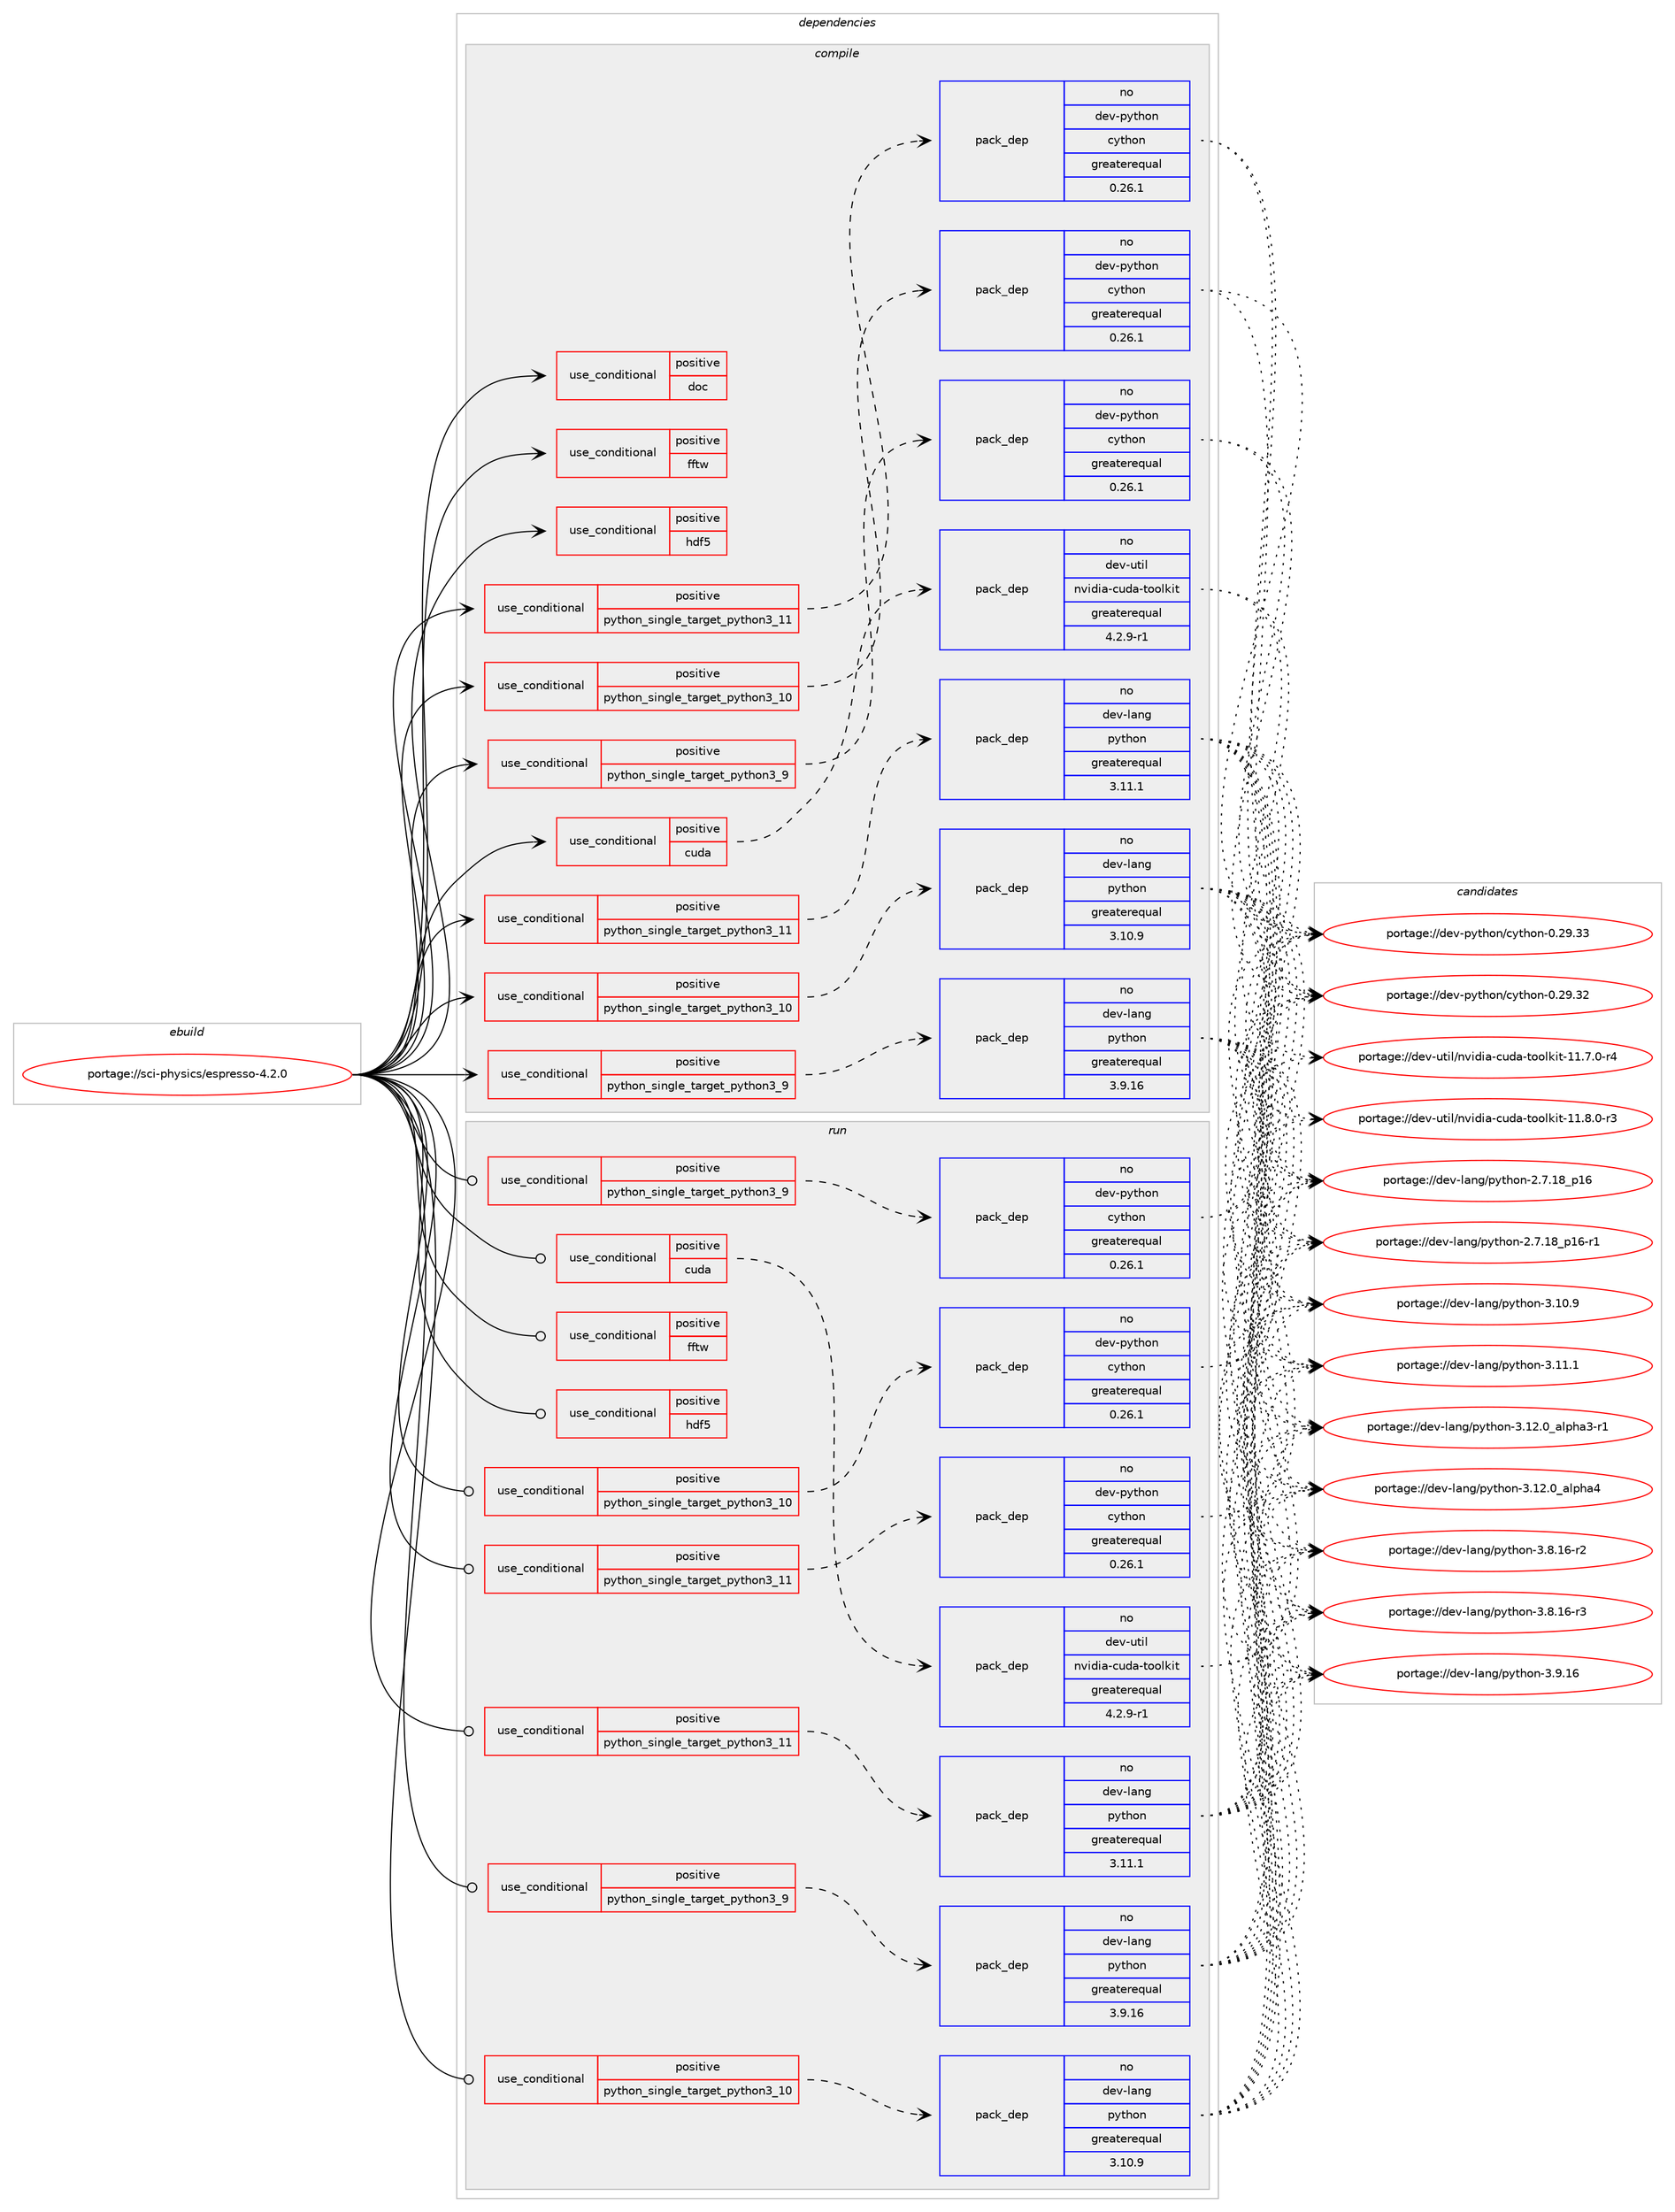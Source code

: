 digraph prolog {

# *************
# Graph options
# *************

newrank=true;
concentrate=true;
compound=true;
graph [rankdir=LR,fontname=Helvetica,fontsize=10,ranksep=1.5];#, ranksep=2.5, nodesep=0.2];
edge  [arrowhead=vee];
node  [fontname=Helvetica,fontsize=10];

# **********
# The ebuild
# **********

subgraph cluster_leftcol {
color=gray;
rank=same;
label=<<i>ebuild</i>>;
id [label="portage://sci-physics/espresso-4.2.0", color=red, width=4, href="../sci-physics/espresso-4.2.0.svg"];
}

# ****************
# The dependencies
# ****************

subgraph cluster_midcol {
color=gray;
label=<<i>dependencies</i>>;
subgraph cluster_compile {
fillcolor="#eeeeee";
style=filled;
label=<<i>compile</i>>;
subgraph cond3150 {
dependency4823 [label=<<TABLE BORDER="0" CELLBORDER="1" CELLSPACING="0" CELLPADDING="4"><TR><TD ROWSPAN="3" CELLPADDING="10">use_conditional</TD></TR><TR><TD>positive</TD></TR><TR><TD>cuda</TD></TR></TABLE>>, shape=none, color=red];
subgraph pack1613 {
dependency4824 [label=<<TABLE BORDER="0" CELLBORDER="1" CELLSPACING="0" CELLPADDING="4" WIDTH="220"><TR><TD ROWSPAN="6" CELLPADDING="30">pack_dep</TD></TR><TR><TD WIDTH="110">no</TD></TR><TR><TD>dev-util</TD></TR><TR><TD>nvidia-cuda-toolkit</TD></TR><TR><TD>greaterequal</TD></TR><TR><TD>4.2.9-r1</TD></TR></TABLE>>, shape=none, color=blue];
}
dependency4823:e -> dependency4824:w [weight=20,style="dashed",arrowhead="vee"];
}
id:e -> dependency4823:w [weight=20,style="solid",arrowhead="vee"];
subgraph cond3151 {
dependency4825 [label=<<TABLE BORDER="0" CELLBORDER="1" CELLSPACING="0" CELLPADDING="4"><TR><TD ROWSPAN="3" CELLPADDING="10">use_conditional</TD></TR><TR><TD>positive</TD></TR><TR><TD>doc</TD></TR></TABLE>>, shape=none, color=red];
# *** BEGIN UNKNOWN DEPENDENCY TYPE (TODO) ***
# dependency4825 -> package_dependency(portage://sci-physics/espresso-4.2.0,install,no,app-doc,doxygen,none,[,,],[],[use(enable(dot),none)])
# *** END UNKNOWN DEPENDENCY TYPE (TODO) ***

# *** BEGIN UNKNOWN DEPENDENCY TYPE (TODO) ***
# dependency4825 -> package_dependency(portage://sci-physics/espresso-4.2.0,install,no,dev-texlive,texlive-latexextra,none,[,,],[],[])
# *** END UNKNOWN DEPENDENCY TYPE (TODO) ***

# *** BEGIN UNKNOWN DEPENDENCY TYPE (TODO) ***
# dependency4825 -> package_dependency(portage://sci-physics/espresso-4.2.0,install,no,virtual,latex-base,none,[,,],[],[])
# *** END UNKNOWN DEPENDENCY TYPE (TODO) ***

}
id:e -> dependency4825:w [weight=20,style="solid",arrowhead="vee"];
subgraph cond3152 {
dependency4826 [label=<<TABLE BORDER="0" CELLBORDER="1" CELLSPACING="0" CELLPADDING="4"><TR><TD ROWSPAN="3" CELLPADDING="10">use_conditional</TD></TR><TR><TD>positive</TD></TR><TR><TD>fftw</TD></TR></TABLE>>, shape=none, color=red];
# *** BEGIN UNKNOWN DEPENDENCY TYPE (TODO) ***
# dependency4826 -> package_dependency(portage://sci-physics/espresso-4.2.0,install,no,sci-libs,fftw,none,[,,],[slot(3.0)],[])
# *** END UNKNOWN DEPENDENCY TYPE (TODO) ***

}
id:e -> dependency4826:w [weight=20,style="solid",arrowhead="vee"];
subgraph cond3153 {
dependency4827 [label=<<TABLE BORDER="0" CELLBORDER="1" CELLSPACING="0" CELLPADDING="4"><TR><TD ROWSPAN="3" CELLPADDING="10">use_conditional</TD></TR><TR><TD>positive</TD></TR><TR><TD>hdf5</TD></TR></TABLE>>, shape=none, color=red];
# *** BEGIN UNKNOWN DEPENDENCY TYPE (TODO) ***
# dependency4827 -> package_dependency(portage://sci-physics/espresso-4.2.0,install,no,sci-libs,hdf5,none,[,,],any_same_slot,[use(enable(mpi),none)])
# *** END UNKNOWN DEPENDENCY TYPE (TODO) ***

}
id:e -> dependency4827:w [weight=20,style="solid",arrowhead="vee"];
subgraph cond3154 {
dependency4828 [label=<<TABLE BORDER="0" CELLBORDER="1" CELLSPACING="0" CELLPADDING="4"><TR><TD ROWSPAN="3" CELLPADDING="10">use_conditional</TD></TR><TR><TD>positive</TD></TR><TR><TD>python_single_target_python3_10</TD></TR></TABLE>>, shape=none, color=red];
subgraph pack1614 {
dependency4829 [label=<<TABLE BORDER="0" CELLBORDER="1" CELLSPACING="0" CELLPADDING="4" WIDTH="220"><TR><TD ROWSPAN="6" CELLPADDING="30">pack_dep</TD></TR><TR><TD WIDTH="110">no</TD></TR><TR><TD>dev-lang</TD></TR><TR><TD>python</TD></TR><TR><TD>greaterequal</TD></TR><TR><TD>3.10.9</TD></TR></TABLE>>, shape=none, color=blue];
}
dependency4828:e -> dependency4829:w [weight=20,style="dashed",arrowhead="vee"];
}
id:e -> dependency4828:w [weight=20,style="solid",arrowhead="vee"];
subgraph cond3155 {
dependency4830 [label=<<TABLE BORDER="0" CELLBORDER="1" CELLSPACING="0" CELLPADDING="4"><TR><TD ROWSPAN="3" CELLPADDING="10">use_conditional</TD></TR><TR><TD>positive</TD></TR><TR><TD>python_single_target_python3_10</TD></TR></TABLE>>, shape=none, color=red];
subgraph pack1615 {
dependency4831 [label=<<TABLE BORDER="0" CELLBORDER="1" CELLSPACING="0" CELLPADDING="4" WIDTH="220"><TR><TD ROWSPAN="6" CELLPADDING="30">pack_dep</TD></TR><TR><TD WIDTH="110">no</TD></TR><TR><TD>dev-python</TD></TR><TR><TD>cython</TD></TR><TR><TD>greaterequal</TD></TR><TR><TD>0.26.1</TD></TR></TABLE>>, shape=none, color=blue];
}
dependency4830:e -> dependency4831:w [weight=20,style="dashed",arrowhead="vee"];
# *** BEGIN UNKNOWN DEPENDENCY TYPE (TODO) ***
# dependency4830 -> package_dependency(portage://sci-physics/espresso-4.2.0,install,no,dev-python,numpy,none,[,,],[],[use(enable(python_targets_python3_10),negative)])
# *** END UNKNOWN DEPENDENCY TYPE (TODO) ***

}
id:e -> dependency4830:w [weight=20,style="solid",arrowhead="vee"];
subgraph cond3156 {
dependency4832 [label=<<TABLE BORDER="0" CELLBORDER="1" CELLSPACING="0" CELLPADDING="4"><TR><TD ROWSPAN="3" CELLPADDING="10">use_conditional</TD></TR><TR><TD>positive</TD></TR><TR><TD>python_single_target_python3_11</TD></TR></TABLE>>, shape=none, color=red];
subgraph pack1616 {
dependency4833 [label=<<TABLE BORDER="0" CELLBORDER="1" CELLSPACING="0" CELLPADDING="4" WIDTH="220"><TR><TD ROWSPAN="6" CELLPADDING="30">pack_dep</TD></TR><TR><TD WIDTH="110">no</TD></TR><TR><TD>dev-lang</TD></TR><TR><TD>python</TD></TR><TR><TD>greaterequal</TD></TR><TR><TD>3.11.1</TD></TR></TABLE>>, shape=none, color=blue];
}
dependency4832:e -> dependency4833:w [weight=20,style="dashed",arrowhead="vee"];
}
id:e -> dependency4832:w [weight=20,style="solid",arrowhead="vee"];
subgraph cond3157 {
dependency4834 [label=<<TABLE BORDER="0" CELLBORDER="1" CELLSPACING="0" CELLPADDING="4"><TR><TD ROWSPAN="3" CELLPADDING="10">use_conditional</TD></TR><TR><TD>positive</TD></TR><TR><TD>python_single_target_python3_11</TD></TR></TABLE>>, shape=none, color=red];
subgraph pack1617 {
dependency4835 [label=<<TABLE BORDER="0" CELLBORDER="1" CELLSPACING="0" CELLPADDING="4" WIDTH="220"><TR><TD ROWSPAN="6" CELLPADDING="30">pack_dep</TD></TR><TR><TD WIDTH="110">no</TD></TR><TR><TD>dev-python</TD></TR><TR><TD>cython</TD></TR><TR><TD>greaterequal</TD></TR><TR><TD>0.26.1</TD></TR></TABLE>>, shape=none, color=blue];
}
dependency4834:e -> dependency4835:w [weight=20,style="dashed",arrowhead="vee"];
# *** BEGIN UNKNOWN DEPENDENCY TYPE (TODO) ***
# dependency4834 -> package_dependency(portage://sci-physics/espresso-4.2.0,install,no,dev-python,numpy,none,[,,],[],[use(enable(python_targets_python3_11),negative)])
# *** END UNKNOWN DEPENDENCY TYPE (TODO) ***

}
id:e -> dependency4834:w [weight=20,style="solid",arrowhead="vee"];
subgraph cond3158 {
dependency4836 [label=<<TABLE BORDER="0" CELLBORDER="1" CELLSPACING="0" CELLPADDING="4"><TR><TD ROWSPAN="3" CELLPADDING="10">use_conditional</TD></TR><TR><TD>positive</TD></TR><TR><TD>python_single_target_python3_9</TD></TR></TABLE>>, shape=none, color=red];
subgraph pack1618 {
dependency4837 [label=<<TABLE BORDER="0" CELLBORDER="1" CELLSPACING="0" CELLPADDING="4" WIDTH="220"><TR><TD ROWSPAN="6" CELLPADDING="30">pack_dep</TD></TR><TR><TD WIDTH="110">no</TD></TR><TR><TD>dev-lang</TD></TR><TR><TD>python</TD></TR><TR><TD>greaterequal</TD></TR><TR><TD>3.9.16</TD></TR></TABLE>>, shape=none, color=blue];
}
dependency4836:e -> dependency4837:w [weight=20,style="dashed",arrowhead="vee"];
}
id:e -> dependency4836:w [weight=20,style="solid",arrowhead="vee"];
subgraph cond3159 {
dependency4838 [label=<<TABLE BORDER="0" CELLBORDER="1" CELLSPACING="0" CELLPADDING="4"><TR><TD ROWSPAN="3" CELLPADDING="10">use_conditional</TD></TR><TR><TD>positive</TD></TR><TR><TD>python_single_target_python3_9</TD></TR></TABLE>>, shape=none, color=red];
subgraph pack1619 {
dependency4839 [label=<<TABLE BORDER="0" CELLBORDER="1" CELLSPACING="0" CELLPADDING="4" WIDTH="220"><TR><TD ROWSPAN="6" CELLPADDING="30">pack_dep</TD></TR><TR><TD WIDTH="110">no</TD></TR><TR><TD>dev-python</TD></TR><TR><TD>cython</TD></TR><TR><TD>greaterequal</TD></TR><TR><TD>0.26.1</TD></TR></TABLE>>, shape=none, color=blue];
}
dependency4838:e -> dependency4839:w [weight=20,style="dashed",arrowhead="vee"];
# *** BEGIN UNKNOWN DEPENDENCY TYPE (TODO) ***
# dependency4838 -> package_dependency(portage://sci-physics/espresso-4.2.0,install,no,dev-python,numpy,none,[,,],[],[use(enable(python_targets_python3_9),negative)])
# *** END UNKNOWN DEPENDENCY TYPE (TODO) ***

}
id:e -> dependency4838:w [weight=20,style="solid",arrowhead="vee"];
# *** BEGIN UNKNOWN DEPENDENCY TYPE (TODO) ***
# id -> package_dependency(portage://sci-physics/espresso-4.2.0,install,no,dev-libs,boost,none,[,,],any_same_slot,[use(enable(mpi),none)])
# *** END UNKNOWN DEPENDENCY TYPE (TODO) ***

}
subgraph cluster_compileandrun {
fillcolor="#eeeeee";
style=filled;
label=<<i>compile and run</i>>;
}
subgraph cluster_run {
fillcolor="#eeeeee";
style=filled;
label=<<i>run</i>>;
subgraph cond3160 {
dependency4840 [label=<<TABLE BORDER="0" CELLBORDER="1" CELLSPACING="0" CELLPADDING="4"><TR><TD ROWSPAN="3" CELLPADDING="10">use_conditional</TD></TR><TR><TD>positive</TD></TR><TR><TD>cuda</TD></TR></TABLE>>, shape=none, color=red];
subgraph pack1620 {
dependency4841 [label=<<TABLE BORDER="0" CELLBORDER="1" CELLSPACING="0" CELLPADDING="4" WIDTH="220"><TR><TD ROWSPAN="6" CELLPADDING="30">pack_dep</TD></TR><TR><TD WIDTH="110">no</TD></TR><TR><TD>dev-util</TD></TR><TR><TD>nvidia-cuda-toolkit</TD></TR><TR><TD>greaterequal</TD></TR><TR><TD>4.2.9-r1</TD></TR></TABLE>>, shape=none, color=blue];
}
dependency4840:e -> dependency4841:w [weight=20,style="dashed",arrowhead="vee"];
}
id:e -> dependency4840:w [weight=20,style="solid",arrowhead="odot"];
subgraph cond3161 {
dependency4842 [label=<<TABLE BORDER="0" CELLBORDER="1" CELLSPACING="0" CELLPADDING="4"><TR><TD ROWSPAN="3" CELLPADDING="10">use_conditional</TD></TR><TR><TD>positive</TD></TR><TR><TD>fftw</TD></TR></TABLE>>, shape=none, color=red];
# *** BEGIN UNKNOWN DEPENDENCY TYPE (TODO) ***
# dependency4842 -> package_dependency(portage://sci-physics/espresso-4.2.0,run,no,sci-libs,fftw,none,[,,],[slot(3.0)],[])
# *** END UNKNOWN DEPENDENCY TYPE (TODO) ***

}
id:e -> dependency4842:w [weight=20,style="solid",arrowhead="odot"];
subgraph cond3162 {
dependency4843 [label=<<TABLE BORDER="0" CELLBORDER="1" CELLSPACING="0" CELLPADDING="4"><TR><TD ROWSPAN="3" CELLPADDING="10">use_conditional</TD></TR><TR><TD>positive</TD></TR><TR><TD>hdf5</TD></TR></TABLE>>, shape=none, color=red];
# *** BEGIN UNKNOWN DEPENDENCY TYPE (TODO) ***
# dependency4843 -> package_dependency(portage://sci-physics/espresso-4.2.0,run,no,sci-libs,hdf5,none,[,,],any_same_slot,[use(enable(mpi),none)])
# *** END UNKNOWN DEPENDENCY TYPE (TODO) ***

}
id:e -> dependency4843:w [weight=20,style="solid",arrowhead="odot"];
subgraph cond3163 {
dependency4844 [label=<<TABLE BORDER="0" CELLBORDER="1" CELLSPACING="0" CELLPADDING="4"><TR><TD ROWSPAN="3" CELLPADDING="10">use_conditional</TD></TR><TR><TD>positive</TD></TR><TR><TD>python_single_target_python3_10</TD></TR></TABLE>>, shape=none, color=red];
subgraph pack1621 {
dependency4845 [label=<<TABLE BORDER="0" CELLBORDER="1" CELLSPACING="0" CELLPADDING="4" WIDTH="220"><TR><TD ROWSPAN="6" CELLPADDING="30">pack_dep</TD></TR><TR><TD WIDTH="110">no</TD></TR><TR><TD>dev-lang</TD></TR><TR><TD>python</TD></TR><TR><TD>greaterequal</TD></TR><TR><TD>3.10.9</TD></TR></TABLE>>, shape=none, color=blue];
}
dependency4844:e -> dependency4845:w [weight=20,style="dashed",arrowhead="vee"];
}
id:e -> dependency4844:w [weight=20,style="solid",arrowhead="odot"];
subgraph cond3164 {
dependency4846 [label=<<TABLE BORDER="0" CELLBORDER="1" CELLSPACING="0" CELLPADDING="4"><TR><TD ROWSPAN="3" CELLPADDING="10">use_conditional</TD></TR><TR><TD>positive</TD></TR><TR><TD>python_single_target_python3_10</TD></TR></TABLE>>, shape=none, color=red];
subgraph pack1622 {
dependency4847 [label=<<TABLE BORDER="0" CELLBORDER="1" CELLSPACING="0" CELLPADDING="4" WIDTH="220"><TR><TD ROWSPAN="6" CELLPADDING="30">pack_dep</TD></TR><TR><TD WIDTH="110">no</TD></TR><TR><TD>dev-python</TD></TR><TR><TD>cython</TD></TR><TR><TD>greaterequal</TD></TR><TR><TD>0.26.1</TD></TR></TABLE>>, shape=none, color=blue];
}
dependency4846:e -> dependency4847:w [weight=20,style="dashed",arrowhead="vee"];
# *** BEGIN UNKNOWN DEPENDENCY TYPE (TODO) ***
# dependency4846 -> package_dependency(portage://sci-physics/espresso-4.2.0,run,no,dev-python,numpy,none,[,,],[],[use(enable(python_targets_python3_10),negative)])
# *** END UNKNOWN DEPENDENCY TYPE (TODO) ***

}
id:e -> dependency4846:w [weight=20,style="solid",arrowhead="odot"];
subgraph cond3165 {
dependency4848 [label=<<TABLE BORDER="0" CELLBORDER="1" CELLSPACING="0" CELLPADDING="4"><TR><TD ROWSPAN="3" CELLPADDING="10">use_conditional</TD></TR><TR><TD>positive</TD></TR><TR><TD>python_single_target_python3_11</TD></TR></TABLE>>, shape=none, color=red];
subgraph pack1623 {
dependency4849 [label=<<TABLE BORDER="0" CELLBORDER="1" CELLSPACING="0" CELLPADDING="4" WIDTH="220"><TR><TD ROWSPAN="6" CELLPADDING="30">pack_dep</TD></TR><TR><TD WIDTH="110">no</TD></TR><TR><TD>dev-lang</TD></TR><TR><TD>python</TD></TR><TR><TD>greaterequal</TD></TR><TR><TD>3.11.1</TD></TR></TABLE>>, shape=none, color=blue];
}
dependency4848:e -> dependency4849:w [weight=20,style="dashed",arrowhead="vee"];
}
id:e -> dependency4848:w [weight=20,style="solid",arrowhead="odot"];
subgraph cond3166 {
dependency4850 [label=<<TABLE BORDER="0" CELLBORDER="1" CELLSPACING="0" CELLPADDING="4"><TR><TD ROWSPAN="3" CELLPADDING="10">use_conditional</TD></TR><TR><TD>positive</TD></TR><TR><TD>python_single_target_python3_11</TD></TR></TABLE>>, shape=none, color=red];
subgraph pack1624 {
dependency4851 [label=<<TABLE BORDER="0" CELLBORDER="1" CELLSPACING="0" CELLPADDING="4" WIDTH="220"><TR><TD ROWSPAN="6" CELLPADDING="30">pack_dep</TD></TR><TR><TD WIDTH="110">no</TD></TR><TR><TD>dev-python</TD></TR><TR><TD>cython</TD></TR><TR><TD>greaterequal</TD></TR><TR><TD>0.26.1</TD></TR></TABLE>>, shape=none, color=blue];
}
dependency4850:e -> dependency4851:w [weight=20,style="dashed",arrowhead="vee"];
# *** BEGIN UNKNOWN DEPENDENCY TYPE (TODO) ***
# dependency4850 -> package_dependency(portage://sci-physics/espresso-4.2.0,run,no,dev-python,numpy,none,[,,],[],[use(enable(python_targets_python3_11),negative)])
# *** END UNKNOWN DEPENDENCY TYPE (TODO) ***

}
id:e -> dependency4850:w [weight=20,style="solid",arrowhead="odot"];
subgraph cond3167 {
dependency4852 [label=<<TABLE BORDER="0" CELLBORDER="1" CELLSPACING="0" CELLPADDING="4"><TR><TD ROWSPAN="3" CELLPADDING="10">use_conditional</TD></TR><TR><TD>positive</TD></TR><TR><TD>python_single_target_python3_9</TD></TR></TABLE>>, shape=none, color=red];
subgraph pack1625 {
dependency4853 [label=<<TABLE BORDER="0" CELLBORDER="1" CELLSPACING="0" CELLPADDING="4" WIDTH="220"><TR><TD ROWSPAN="6" CELLPADDING="30">pack_dep</TD></TR><TR><TD WIDTH="110">no</TD></TR><TR><TD>dev-lang</TD></TR><TR><TD>python</TD></TR><TR><TD>greaterequal</TD></TR><TR><TD>3.9.16</TD></TR></TABLE>>, shape=none, color=blue];
}
dependency4852:e -> dependency4853:w [weight=20,style="dashed",arrowhead="vee"];
}
id:e -> dependency4852:w [weight=20,style="solid",arrowhead="odot"];
subgraph cond3168 {
dependency4854 [label=<<TABLE BORDER="0" CELLBORDER="1" CELLSPACING="0" CELLPADDING="4"><TR><TD ROWSPAN="3" CELLPADDING="10">use_conditional</TD></TR><TR><TD>positive</TD></TR><TR><TD>python_single_target_python3_9</TD></TR></TABLE>>, shape=none, color=red];
subgraph pack1626 {
dependency4855 [label=<<TABLE BORDER="0" CELLBORDER="1" CELLSPACING="0" CELLPADDING="4" WIDTH="220"><TR><TD ROWSPAN="6" CELLPADDING="30">pack_dep</TD></TR><TR><TD WIDTH="110">no</TD></TR><TR><TD>dev-python</TD></TR><TR><TD>cython</TD></TR><TR><TD>greaterequal</TD></TR><TR><TD>0.26.1</TD></TR></TABLE>>, shape=none, color=blue];
}
dependency4854:e -> dependency4855:w [weight=20,style="dashed",arrowhead="vee"];
# *** BEGIN UNKNOWN DEPENDENCY TYPE (TODO) ***
# dependency4854 -> package_dependency(portage://sci-physics/espresso-4.2.0,run,no,dev-python,numpy,none,[,,],[],[use(enable(python_targets_python3_9),negative)])
# *** END UNKNOWN DEPENDENCY TYPE (TODO) ***

}
id:e -> dependency4854:w [weight=20,style="solid",arrowhead="odot"];
# *** BEGIN UNKNOWN DEPENDENCY TYPE (TODO) ***
# id -> package_dependency(portage://sci-physics/espresso-4.2.0,run,no,dev-libs,boost,none,[,,],any_same_slot,[use(enable(mpi),none)])
# *** END UNKNOWN DEPENDENCY TYPE (TODO) ***

}
}

# **************
# The candidates
# **************

subgraph cluster_choices {
rank=same;
color=gray;
label=<<i>candidates</i>>;

subgraph choice1613 {
color=black;
nodesep=1;
choice10010111845117116105108471101181051001059745991171009745116111111108107105116454949465546484511452 [label="portage://dev-util/nvidia-cuda-toolkit-11.7.0-r4", color=red, width=4,href="../dev-util/nvidia-cuda-toolkit-11.7.0-r4.svg"];
choice10010111845117116105108471101181051001059745991171009745116111111108107105116454949465646484511451 [label="portage://dev-util/nvidia-cuda-toolkit-11.8.0-r3", color=red, width=4,href="../dev-util/nvidia-cuda-toolkit-11.8.0-r3.svg"];
dependency4824:e -> choice10010111845117116105108471101181051001059745991171009745116111111108107105116454949465546484511452:w [style=dotted,weight="100"];
dependency4824:e -> choice10010111845117116105108471101181051001059745991171009745116111111108107105116454949465646484511451:w [style=dotted,weight="100"];
}
subgraph choice1614 {
color=black;
nodesep=1;
choice10010111845108971101034711212111610411111045504655464956951124954 [label="portage://dev-lang/python-2.7.18_p16", color=red, width=4,href="../dev-lang/python-2.7.18_p16.svg"];
choice100101118451089711010347112121116104111110455046554649569511249544511449 [label="portage://dev-lang/python-2.7.18_p16-r1", color=red, width=4,href="../dev-lang/python-2.7.18_p16-r1.svg"];
choice10010111845108971101034711212111610411111045514649484657 [label="portage://dev-lang/python-3.10.9", color=red, width=4,href="../dev-lang/python-3.10.9.svg"];
choice10010111845108971101034711212111610411111045514649494649 [label="portage://dev-lang/python-3.11.1", color=red, width=4,href="../dev-lang/python-3.11.1.svg"];
choice10010111845108971101034711212111610411111045514649504648959710811210497514511449 [label="portage://dev-lang/python-3.12.0_alpha3-r1", color=red, width=4,href="../dev-lang/python-3.12.0_alpha3-r1.svg"];
choice1001011184510897110103471121211161041111104551464950464895971081121049752 [label="portage://dev-lang/python-3.12.0_alpha4", color=red, width=4,href="../dev-lang/python-3.12.0_alpha4.svg"];
choice100101118451089711010347112121116104111110455146564649544511450 [label="portage://dev-lang/python-3.8.16-r2", color=red, width=4,href="../dev-lang/python-3.8.16-r2.svg"];
choice100101118451089711010347112121116104111110455146564649544511451 [label="portage://dev-lang/python-3.8.16-r3", color=red, width=4,href="../dev-lang/python-3.8.16-r3.svg"];
choice10010111845108971101034711212111610411111045514657464954 [label="portage://dev-lang/python-3.9.16", color=red, width=4,href="../dev-lang/python-3.9.16.svg"];
dependency4829:e -> choice10010111845108971101034711212111610411111045504655464956951124954:w [style=dotted,weight="100"];
dependency4829:e -> choice100101118451089711010347112121116104111110455046554649569511249544511449:w [style=dotted,weight="100"];
dependency4829:e -> choice10010111845108971101034711212111610411111045514649484657:w [style=dotted,weight="100"];
dependency4829:e -> choice10010111845108971101034711212111610411111045514649494649:w [style=dotted,weight="100"];
dependency4829:e -> choice10010111845108971101034711212111610411111045514649504648959710811210497514511449:w [style=dotted,weight="100"];
dependency4829:e -> choice1001011184510897110103471121211161041111104551464950464895971081121049752:w [style=dotted,weight="100"];
dependency4829:e -> choice100101118451089711010347112121116104111110455146564649544511450:w [style=dotted,weight="100"];
dependency4829:e -> choice100101118451089711010347112121116104111110455146564649544511451:w [style=dotted,weight="100"];
dependency4829:e -> choice10010111845108971101034711212111610411111045514657464954:w [style=dotted,weight="100"];
}
subgraph choice1615 {
color=black;
nodesep=1;
choice1001011184511212111610411111047991211161041111104548465057465150 [label="portage://dev-python/cython-0.29.32", color=red, width=4,href="../dev-python/cython-0.29.32.svg"];
choice1001011184511212111610411111047991211161041111104548465057465151 [label="portage://dev-python/cython-0.29.33", color=red, width=4,href="../dev-python/cython-0.29.33.svg"];
dependency4831:e -> choice1001011184511212111610411111047991211161041111104548465057465150:w [style=dotted,weight="100"];
dependency4831:e -> choice1001011184511212111610411111047991211161041111104548465057465151:w [style=dotted,weight="100"];
}
subgraph choice1616 {
color=black;
nodesep=1;
choice10010111845108971101034711212111610411111045504655464956951124954 [label="portage://dev-lang/python-2.7.18_p16", color=red, width=4,href="../dev-lang/python-2.7.18_p16.svg"];
choice100101118451089711010347112121116104111110455046554649569511249544511449 [label="portage://dev-lang/python-2.7.18_p16-r1", color=red, width=4,href="../dev-lang/python-2.7.18_p16-r1.svg"];
choice10010111845108971101034711212111610411111045514649484657 [label="portage://dev-lang/python-3.10.9", color=red, width=4,href="../dev-lang/python-3.10.9.svg"];
choice10010111845108971101034711212111610411111045514649494649 [label="portage://dev-lang/python-3.11.1", color=red, width=4,href="../dev-lang/python-3.11.1.svg"];
choice10010111845108971101034711212111610411111045514649504648959710811210497514511449 [label="portage://dev-lang/python-3.12.0_alpha3-r1", color=red, width=4,href="../dev-lang/python-3.12.0_alpha3-r1.svg"];
choice1001011184510897110103471121211161041111104551464950464895971081121049752 [label="portage://dev-lang/python-3.12.0_alpha4", color=red, width=4,href="../dev-lang/python-3.12.0_alpha4.svg"];
choice100101118451089711010347112121116104111110455146564649544511450 [label="portage://dev-lang/python-3.8.16-r2", color=red, width=4,href="../dev-lang/python-3.8.16-r2.svg"];
choice100101118451089711010347112121116104111110455146564649544511451 [label="portage://dev-lang/python-3.8.16-r3", color=red, width=4,href="../dev-lang/python-3.8.16-r3.svg"];
choice10010111845108971101034711212111610411111045514657464954 [label="portage://dev-lang/python-3.9.16", color=red, width=4,href="../dev-lang/python-3.9.16.svg"];
dependency4833:e -> choice10010111845108971101034711212111610411111045504655464956951124954:w [style=dotted,weight="100"];
dependency4833:e -> choice100101118451089711010347112121116104111110455046554649569511249544511449:w [style=dotted,weight="100"];
dependency4833:e -> choice10010111845108971101034711212111610411111045514649484657:w [style=dotted,weight="100"];
dependency4833:e -> choice10010111845108971101034711212111610411111045514649494649:w [style=dotted,weight="100"];
dependency4833:e -> choice10010111845108971101034711212111610411111045514649504648959710811210497514511449:w [style=dotted,weight="100"];
dependency4833:e -> choice1001011184510897110103471121211161041111104551464950464895971081121049752:w [style=dotted,weight="100"];
dependency4833:e -> choice100101118451089711010347112121116104111110455146564649544511450:w [style=dotted,weight="100"];
dependency4833:e -> choice100101118451089711010347112121116104111110455146564649544511451:w [style=dotted,weight="100"];
dependency4833:e -> choice10010111845108971101034711212111610411111045514657464954:w [style=dotted,weight="100"];
}
subgraph choice1617 {
color=black;
nodesep=1;
choice1001011184511212111610411111047991211161041111104548465057465150 [label="portage://dev-python/cython-0.29.32", color=red, width=4,href="../dev-python/cython-0.29.32.svg"];
choice1001011184511212111610411111047991211161041111104548465057465151 [label="portage://dev-python/cython-0.29.33", color=red, width=4,href="../dev-python/cython-0.29.33.svg"];
dependency4835:e -> choice1001011184511212111610411111047991211161041111104548465057465150:w [style=dotted,weight="100"];
dependency4835:e -> choice1001011184511212111610411111047991211161041111104548465057465151:w [style=dotted,weight="100"];
}
subgraph choice1618 {
color=black;
nodesep=1;
choice10010111845108971101034711212111610411111045504655464956951124954 [label="portage://dev-lang/python-2.7.18_p16", color=red, width=4,href="../dev-lang/python-2.7.18_p16.svg"];
choice100101118451089711010347112121116104111110455046554649569511249544511449 [label="portage://dev-lang/python-2.7.18_p16-r1", color=red, width=4,href="../dev-lang/python-2.7.18_p16-r1.svg"];
choice10010111845108971101034711212111610411111045514649484657 [label="portage://dev-lang/python-3.10.9", color=red, width=4,href="../dev-lang/python-3.10.9.svg"];
choice10010111845108971101034711212111610411111045514649494649 [label="portage://dev-lang/python-3.11.1", color=red, width=4,href="../dev-lang/python-3.11.1.svg"];
choice10010111845108971101034711212111610411111045514649504648959710811210497514511449 [label="portage://dev-lang/python-3.12.0_alpha3-r1", color=red, width=4,href="../dev-lang/python-3.12.0_alpha3-r1.svg"];
choice1001011184510897110103471121211161041111104551464950464895971081121049752 [label="portage://dev-lang/python-3.12.0_alpha4", color=red, width=4,href="../dev-lang/python-3.12.0_alpha4.svg"];
choice100101118451089711010347112121116104111110455146564649544511450 [label="portage://dev-lang/python-3.8.16-r2", color=red, width=4,href="../dev-lang/python-3.8.16-r2.svg"];
choice100101118451089711010347112121116104111110455146564649544511451 [label="portage://dev-lang/python-3.8.16-r3", color=red, width=4,href="../dev-lang/python-3.8.16-r3.svg"];
choice10010111845108971101034711212111610411111045514657464954 [label="portage://dev-lang/python-3.9.16", color=red, width=4,href="../dev-lang/python-3.9.16.svg"];
dependency4837:e -> choice10010111845108971101034711212111610411111045504655464956951124954:w [style=dotted,weight="100"];
dependency4837:e -> choice100101118451089711010347112121116104111110455046554649569511249544511449:w [style=dotted,weight="100"];
dependency4837:e -> choice10010111845108971101034711212111610411111045514649484657:w [style=dotted,weight="100"];
dependency4837:e -> choice10010111845108971101034711212111610411111045514649494649:w [style=dotted,weight="100"];
dependency4837:e -> choice10010111845108971101034711212111610411111045514649504648959710811210497514511449:w [style=dotted,weight="100"];
dependency4837:e -> choice1001011184510897110103471121211161041111104551464950464895971081121049752:w [style=dotted,weight="100"];
dependency4837:e -> choice100101118451089711010347112121116104111110455146564649544511450:w [style=dotted,weight="100"];
dependency4837:e -> choice100101118451089711010347112121116104111110455146564649544511451:w [style=dotted,weight="100"];
dependency4837:e -> choice10010111845108971101034711212111610411111045514657464954:w [style=dotted,weight="100"];
}
subgraph choice1619 {
color=black;
nodesep=1;
choice1001011184511212111610411111047991211161041111104548465057465150 [label="portage://dev-python/cython-0.29.32", color=red, width=4,href="../dev-python/cython-0.29.32.svg"];
choice1001011184511212111610411111047991211161041111104548465057465151 [label="portage://dev-python/cython-0.29.33", color=red, width=4,href="../dev-python/cython-0.29.33.svg"];
dependency4839:e -> choice1001011184511212111610411111047991211161041111104548465057465150:w [style=dotted,weight="100"];
dependency4839:e -> choice1001011184511212111610411111047991211161041111104548465057465151:w [style=dotted,weight="100"];
}
subgraph choice1620 {
color=black;
nodesep=1;
choice10010111845117116105108471101181051001059745991171009745116111111108107105116454949465546484511452 [label="portage://dev-util/nvidia-cuda-toolkit-11.7.0-r4", color=red, width=4,href="../dev-util/nvidia-cuda-toolkit-11.7.0-r4.svg"];
choice10010111845117116105108471101181051001059745991171009745116111111108107105116454949465646484511451 [label="portage://dev-util/nvidia-cuda-toolkit-11.8.0-r3", color=red, width=4,href="../dev-util/nvidia-cuda-toolkit-11.8.0-r3.svg"];
dependency4841:e -> choice10010111845117116105108471101181051001059745991171009745116111111108107105116454949465546484511452:w [style=dotted,weight="100"];
dependency4841:e -> choice10010111845117116105108471101181051001059745991171009745116111111108107105116454949465646484511451:w [style=dotted,weight="100"];
}
subgraph choice1621 {
color=black;
nodesep=1;
choice10010111845108971101034711212111610411111045504655464956951124954 [label="portage://dev-lang/python-2.7.18_p16", color=red, width=4,href="../dev-lang/python-2.7.18_p16.svg"];
choice100101118451089711010347112121116104111110455046554649569511249544511449 [label="portage://dev-lang/python-2.7.18_p16-r1", color=red, width=4,href="../dev-lang/python-2.7.18_p16-r1.svg"];
choice10010111845108971101034711212111610411111045514649484657 [label="portage://dev-lang/python-3.10.9", color=red, width=4,href="../dev-lang/python-3.10.9.svg"];
choice10010111845108971101034711212111610411111045514649494649 [label="portage://dev-lang/python-3.11.1", color=red, width=4,href="../dev-lang/python-3.11.1.svg"];
choice10010111845108971101034711212111610411111045514649504648959710811210497514511449 [label="portage://dev-lang/python-3.12.0_alpha3-r1", color=red, width=4,href="../dev-lang/python-3.12.0_alpha3-r1.svg"];
choice1001011184510897110103471121211161041111104551464950464895971081121049752 [label="portage://dev-lang/python-3.12.0_alpha4", color=red, width=4,href="../dev-lang/python-3.12.0_alpha4.svg"];
choice100101118451089711010347112121116104111110455146564649544511450 [label="portage://dev-lang/python-3.8.16-r2", color=red, width=4,href="../dev-lang/python-3.8.16-r2.svg"];
choice100101118451089711010347112121116104111110455146564649544511451 [label="portage://dev-lang/python-3.8.16-r3", color=red, width=4,href="../dev-lang/python-3.8.16-r3.svg"];
choice10010111845108971101034711212111610411111045514657464954 [label="portage://dev-lang/python-3.9.16", color=red, width=4,href="../dev-lang/python-3.9.16.svg"];
dependency4845:e -> choice10010111845108971101034711212111610411111045504655464956951124954:w [style=dotted,weight="100"];
dependency4845:e -> choice100101118451089711010347112121116104111110455046554649569511249544511449:w [style=dotted,weight="100"];
dependency4845:e -> choice10010111845108971101034711212111610411111045514649484657:w [style=dotted,weight="100"];
dependency4845:e -> choice10010111845108971101034711212111610411111045514649494649:w [style=dotted,weight="100"];
dependency4845:e -> choice10010111845108971101034711212111610411111045514649504648959710811210497514511449:w [style=dotted,weight="100"];
dependency4845:e -> choice1001011184510897110103471121211161041111104551464950464895971081121049752:w [style=dotted,weight="100"];
dependency4845:e -> choice100101118451089711010347112121116104111110455146564649544511450:w [style=dotted,weight="100"];
dependency4845:e -> choice100101118451089711010347112121116104111110455146564649544511451:w [style=dotted,weight="100"];
dependency4845:e -> choice10010111845108971101034711212111610411111045514657464954:w [style=dotted,weight="100"];
}
subgraph choice1622 {
color=black;
nodesep=1;
choice1001011184511212111610411111047991211161041111104548465057465150 [label="portage://dev-python/cython-0.29.32", color=red, width=4,href="../dev-python/cython-0.29.32.svg"];
choice1001011184511212111610411111047991211161041111104548465057465151 [label="portage://dev-python/cython-0.29.33", color=red, width=4,href="../dev-python/cython-0.29.33.svg"];
dependency4847:e -> choice1001011184511212111610411111047991211161041111104548465057465150:w [style=dotted,weight="100"];
dependency4847:e -> choice1001011184511212111610411111047991211161041111104548465057465151:w [style=dotted,weight="100"];
}
subgraph choice1623 {
color=black;
nodesep=1;
choice10010111845108971101034711212111610411111045504655464956951124954 [label="portage://dev-lang/python-2.7.18_p16", color=red, width=4,href="../dev-lang/python-2.7.18_p16.svg"];
choice100101118451089711010347112121116104111110455046554649569511249544511449 [label="portage://dev-lang/python-2.7.18_p16-r1", color=red, width=4,href="../dev-lang/python-2.7.18_p16-r1.svg"];
choice10010111845108971101034711212111610411111045514649484657 [label="portage://dev-lang/python-3.10.9", color=red, width=4,href="../dev-lang/python-3.10.9.svg"];
choice10010111845108971101034711212111610411111045514649494649 [label="portage://dev-lang/python-3.11.1", color=red, width=4,href="../dev-lang/python-3.11.1.svg"];
choice10010111845108971101034711212111610411111045514649504648959710811210497514511449 [label="portage://dev-lang/python-3.12.0_alpha3-r1", color=red, width=4,href="../dev-lang/python-3.12.0_alpha3-r1.svg"];
choice1001011184510897110103471121211161041111104551464950464895971081121049752 [label="portage://dev-lang/python-3.12.0_alpha4", color=red, width=4,href="../dev-lang/python-3.12.0_alpha4.svg"];
choice100101118451089711010347112121116104111110455146564649544511450 [label="portage://dev-lang/python-3.8.16-r2", color=red, width=4,href="../dev-lang/python-3.8.16-r2.svg"];
choice100101118451089711010347112121116104111110455146564649544511451 [label="portage://dev-lang/python-3.8.16-r3", color=red, width=4,href="../dev-lang/python-3.8.16-r3.svg"];
choice10010111845108971101034711212111610411111045514657464954 [label="portage://dev-lang/python-3.9.16", color=red, width=4,href="../dev-lang/python-3.9.16.svg"];
dependency4849:e -> choice10010111845108971101034711212111610411111045504655464956951124954:w [style=dotted,weight="100"];
dependency4849:e -> choice100101118451089711010347112121116104111110455046554649569511249544511449:w [style=dotted,weight="100"];
dependency4849:e -> choice10010111845108971101034711212111610411111045514649484657:w [style=dotted,weight="100"];
dependency4849:e -> choice10010111845108971101034711212111610411111045514649494649:w [style=dotted,weight="100"];
dependency4849:e -> choice10010111845108971101034711212111610411111045514649504648959710811210497514511449:w [style=dotted,weight="100"];
dependency4849:e -> choice1001011184510897110103471121211161041111104551464950464895971081121049752:w [style=dotted,weight="100"];
dependency4849:e -> choice100101118451089711010347112121116104111110455146564649544511450:w [style=dotted,weight="100"];
dependency4849:e -> choice100101118451089711010347112121116104111110455146564649544511451:w [style=dotted,weight="100"];
dependency4849:e -> choice10010111845108971101034711212111610411111045514657464954:w [style=dotted,weight="100"];
}
subgraph choice1624 {
color=black;
nodesep=1;
choice1001011184511212111610411111047991211161041111104548465057465150 [label="portage://dev-python/cython-0.29.32", color=red, width=4,href="../dev-python/cython-0.29.32.svg"];
choice1001011184511212111610411111047991211161041111104548465057465151 [label="portage://dev-python/cython-0.29.33", color=red, width=4,href="../dev-python/cython-0.29.33.svg"];
dependency4851:e -> choice1001011184511212111610411111047991211161041111104548465057465150:w [style=dotted,weight="100"];
dependency4851:e -> choice1001011184511212111610411111047991211161041111104548465057465151:w [style=dotted,weight="100"];
}
subgraph choice1625 {
color=black;
nodesep=1;
choice10010111845108971101034711212111610411111045504655464956951124954 [label="portage://dev-lang/python-2.7.18_p16", color=red, width=4,href="../dev-lang/python-2.7.18_p16.svg"];
choice100101118451089711010347112121116104111110455046554649569511249544511449 [label="portage://dev-lang/python-2.7.18_p16-r1", color=red, width=4,href="../dev-lang/python-2.7.18_p16-r1.svg"];
choice10010111845108971101034711212111610411111045514649484657 [label="portage://dev-lang/python-3.10.9", color=red, width=4,href="../dev-lang/python-3.10.9.svg"];
choice10010111845108971101034711212111610411111045514649494649 [label="portage://dev-lang/python-3.11.1", color=red, width=4,href="../dev-lang/python-3.11.1.svg"];
choice10010111845108971101034711212111610411111045514649504648959710811210497514511449 [label="portage://dev-lang/python-3.12.0_alpha3-r1", color=red, width=4,href="../dev-lang/python-3.12.0_alpha3-r1.svg"];
choice1001011184510897110103471121211161041111104551464950464895971081121049752 [label="portage://dev-lang/python-3.12.0_alpha4", color=red, width=4,href="../dev-lang/python-3.12.0_alpha4.svg"];
choice100101118451089711010347112121116104111110455146564649544511450 [label="portage://dev-lang/python-3.8.16-r2", color=red, width=4,href="../dev-lang/python-3.8.16-r2.svg"];
choice100101118451089711010347112121116104111110455146564649544511451 [label="portage://dev-lang/python-3.8.16-r3", color=red, width=4,href="../dev-lang/python-3.8.16-r3.svg"];
choice10010111845108971101034711212111610411111045514657464954 [label="portage://dev-lang/python-3.9.16", color=red, width=4,href="../dev-lang/python-3.9.16.svg"];
dependency4853:e -> choice10010111845108971101034711212111610411111045504655464956951124954:w [style=dotted,weight="100"];
dependency4853:e -> choice100101118451089711010347112121116104111110455046554649569511249544511449:w [style=dotted,weight="100"];
dependency4853:e -> choice10010111845108971101034711212111610411111045514649484657:w [style=dotted,weight="100"];
dependency4853:e -> choice10010111845108971101034711212111610411111045514649494649:w [style=dotted,weight="100"];
dependency4853:e -> choice10010111845108971101034711212111610411111045514649504648959710811210497514511449:w [style=dotted,weight="100"];
dependency4853:e -> choice1001011184510897110103471121211161041111104551464950464895971081121049752:w [style=dotted,weight="100"];
dependency4853:e -> choice100101118451089711010347112121116104111110455146564649544511450:w [style=dotted,weight="100"];
dependency4853:e -> choice100101118451089711010347112121116104111110455146564649544511451:w [style=dotted,weight="100"];
dependency4853:e -> choice10010111845108971101034711212111610411111045514657464954:w [style=dotted,weight="100"];
}
subgraph choice1626 {
color=black;
nodesep=1;
choice1001011184511212111610411111047991211161041111104548465057465150 [label="portage://dev-python/cython-0.29.32", color=red, width=4,href="../dev-python/cython-0.29.32.svg"];
choice1001011184511212111610411111047991211161041111104548465057465151 [label="portage://dev-python/cython-0.29.33", color=red, width=4,href="../dev-python/cython-0.29.33.svg"];
dependency4855:e -> choice1001011184511212111610411111047991211161041111104548465057465150:w [style=dotted,weight="100"];
dependency4855:e -> choice1001011184511212111610411111047991211161041111104548465057465151:w [style=dotted,weight="100"];
}
}

}
